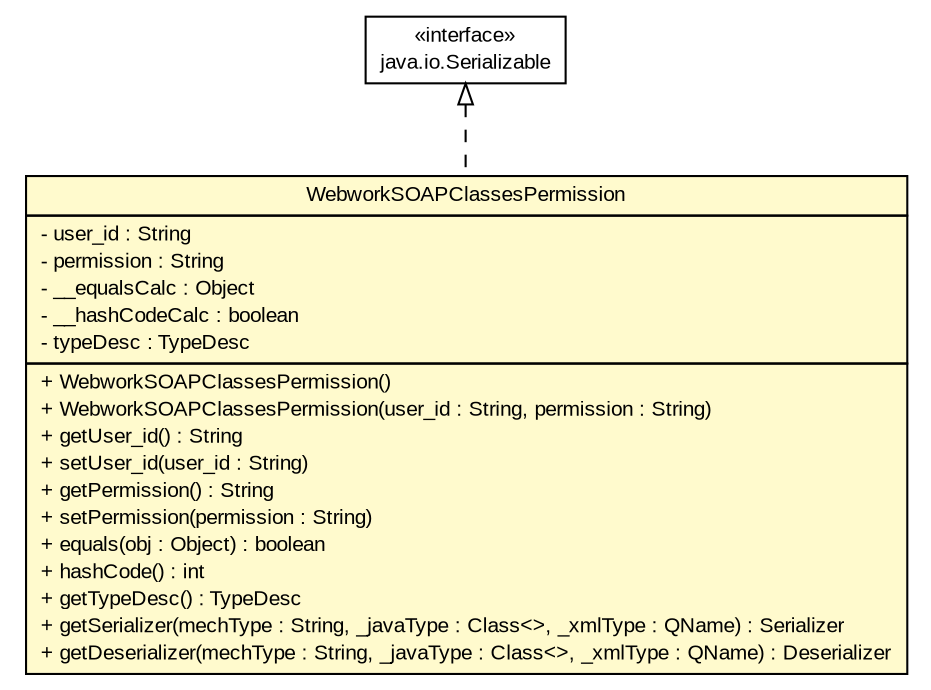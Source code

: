 #!/usr/local/bin/dot
#
# Class diagram 
# Generated by UMLGraph version 5.4 (http://www.umlgraph.org/)
#

digraph G {
	edge [fontname="arial",fontsize=10,labelfontname="arial",labelfontsize=10];
	node [fontname="arial",fontsize=10,shape=plaintext];
	nodesep=0.25;
	ranksep=0.5;
	// edu.missouri.math.webwork.WebworkSOAP.WebworkSOAPClassesPermission
	c395 [label=<<table title="edu.missouri.math.webwork.WebworkSOAP.WebworkSOAPClassesPermission" border="0" cellborder="1" cellspacing="0" cellpadding="2" port="p" bgcolor="lemonChiffon" href="./WebworkSOAPClassesPermission.html">
		<tr><td><table border="0" cellspacing="0" cellpadding="1">
<tr><td align="center" balign="center"> WebworkSOAPClassesPermission </td></tr>
		</table></td></tr>
		<tr><td><table border="0" cellspacing="0" cellpadding="1">
<tr><td align="left" balign="left"> - user_id : String </td></tr>
<tr><td align="left" balign="left"> - permission : String </td></tr>
<tr><td align="left" balign="left"> - __equalsCalc : Object </td></tr>
<tr><td align="left" balign="left"> - __hashCodeCalc : boolean </td></tr>
<tr><td align="left" balign="left"> - typeDesc : TypeDesc </td></tr>
		</table></td></tr>
		<tr><td><table border="0" cellspacing="0" cellpadding="1">
<tr><td align="left" balign="left"> + WebworkSOAPClassesPermission() </td></tr>
<tr><td align="left" balign="left"> + WebworkSOAPClassesPermission(user_id : String, permission : String) </td></tr>
<tr><td align="left" balign="left"> + getUser_id() : String </td></tr>
<tr><td align="left" balign="left"> + setUser_id(user_id : String) </td></tr>
<tr><td align="left" balign="left"> + getPermission() : String </td></tr>
<tr><td align="left" balign="left"> + setPermission(permission : String) </td></tr>
<tr><td align="left" balign="left"> + equals(obj : Object) : boolean </td></tr>
<tr><td align="left" balign="left"> + hashCode() : int </td></tr>
<tr><td align="left" balign="left"> + getTypeDesc() : TypeDesc </td></tr>
<tr><td align="left" balign="left"> + getSerializer(mechType : String, _javaType : Class&lt;&gt;, _xmlType : QName) : Serializer </td></tr>
<tr><td align="left" balign="left"> + getDeserializer(mechType : String, _javaType : Class&lt;&gt;, _xmlType : QName) : Deserializer </td></tr>
		</table></td></tr>
		</table>>, URL="./WebworkSOAPClassesPermission.html", fontname="arial", fontcolor="black", fontsize=10.0];
	//edu.missouri.math.webwork.WebworkSOAP.WebworkSOAPClassesPermission implements java.io.Serializable
	c400:p -> c395:p [dir=back,arrowtail=empty,style=dashed];
	// java.io.Serializable
	c400 [label=<<table title="java.io.Serializable" border="0" cellborder="1" cellspacing="0" cellpadding="2" port="p" href="http://java.sun.com/j2se/1.4.2/docs/api/java/io/Serializable.html">
		<tr><td><table border="0" cellspacing="0" cellpadding="1">
<tr><td align="center" balign="center"> &#171;interface&#187; </td></tr>
<tr><td align="center" balign="center"> java.io.Serializable </td></tr>
		</table></td></tr>
		</table>>, URL="http://java.sun.com/j2se/1.4.2/docs/api/java/io/Serializable.html", fontname="arial", fontcolor="black", fontsize=10.0];
}

